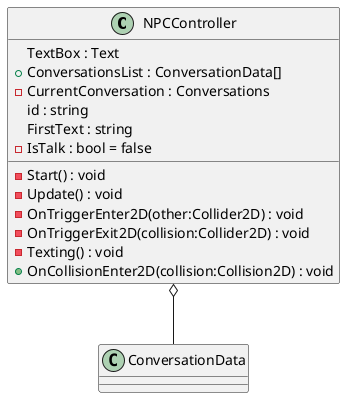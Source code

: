 @startuml
class NPCController {
    TextBox : Text
    + ConversationsList : ConversationData[]
    - CurrentConversation : Conversations
    id : string
    FirstText : string
    - IsTalk : bool = false
    - Start() : void
    - Update() : void
    - OnTriggerEnter2D(other:Collider2D) : void
    - OnTriggerExit2D(collision:Collider2D) : void
    - Texting() : void
    + OnCollisionEnter2D(collision:Collision2D) : void
}

NPCController o-- ConversationData

@enduml
